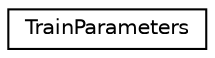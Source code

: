 digraph "Graphical Class Hierarchy"
{
  edge [fontname="Helvetica",fontsize="10",labelfontname="Helvetica",labelfontsize="10"];
  node [fontname="Helvetica",fontsize="10",shape=record];
  rankdir="LR";
  Node0 [label="TrainParameters",height=0.2,width=0.4,color="black", fillcolor="white", style="filled",URL="$structTrainParameters.html"];
}
